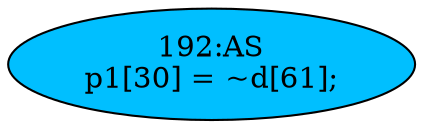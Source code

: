 strict digraph "" {
	node [label="\N"];
	"192:AS"	 [ast="<pyverilog.vparser.ast.Assign object at 0x7f40783b4f90>",
		def_var="['p1']",
		fillcolor=deepskyblue,
		label="192:AS
p1[30] = ~d[61];",
		statements="[]",
		style=filled,
		typ=Assign,
		use_var="['d']"];
}
